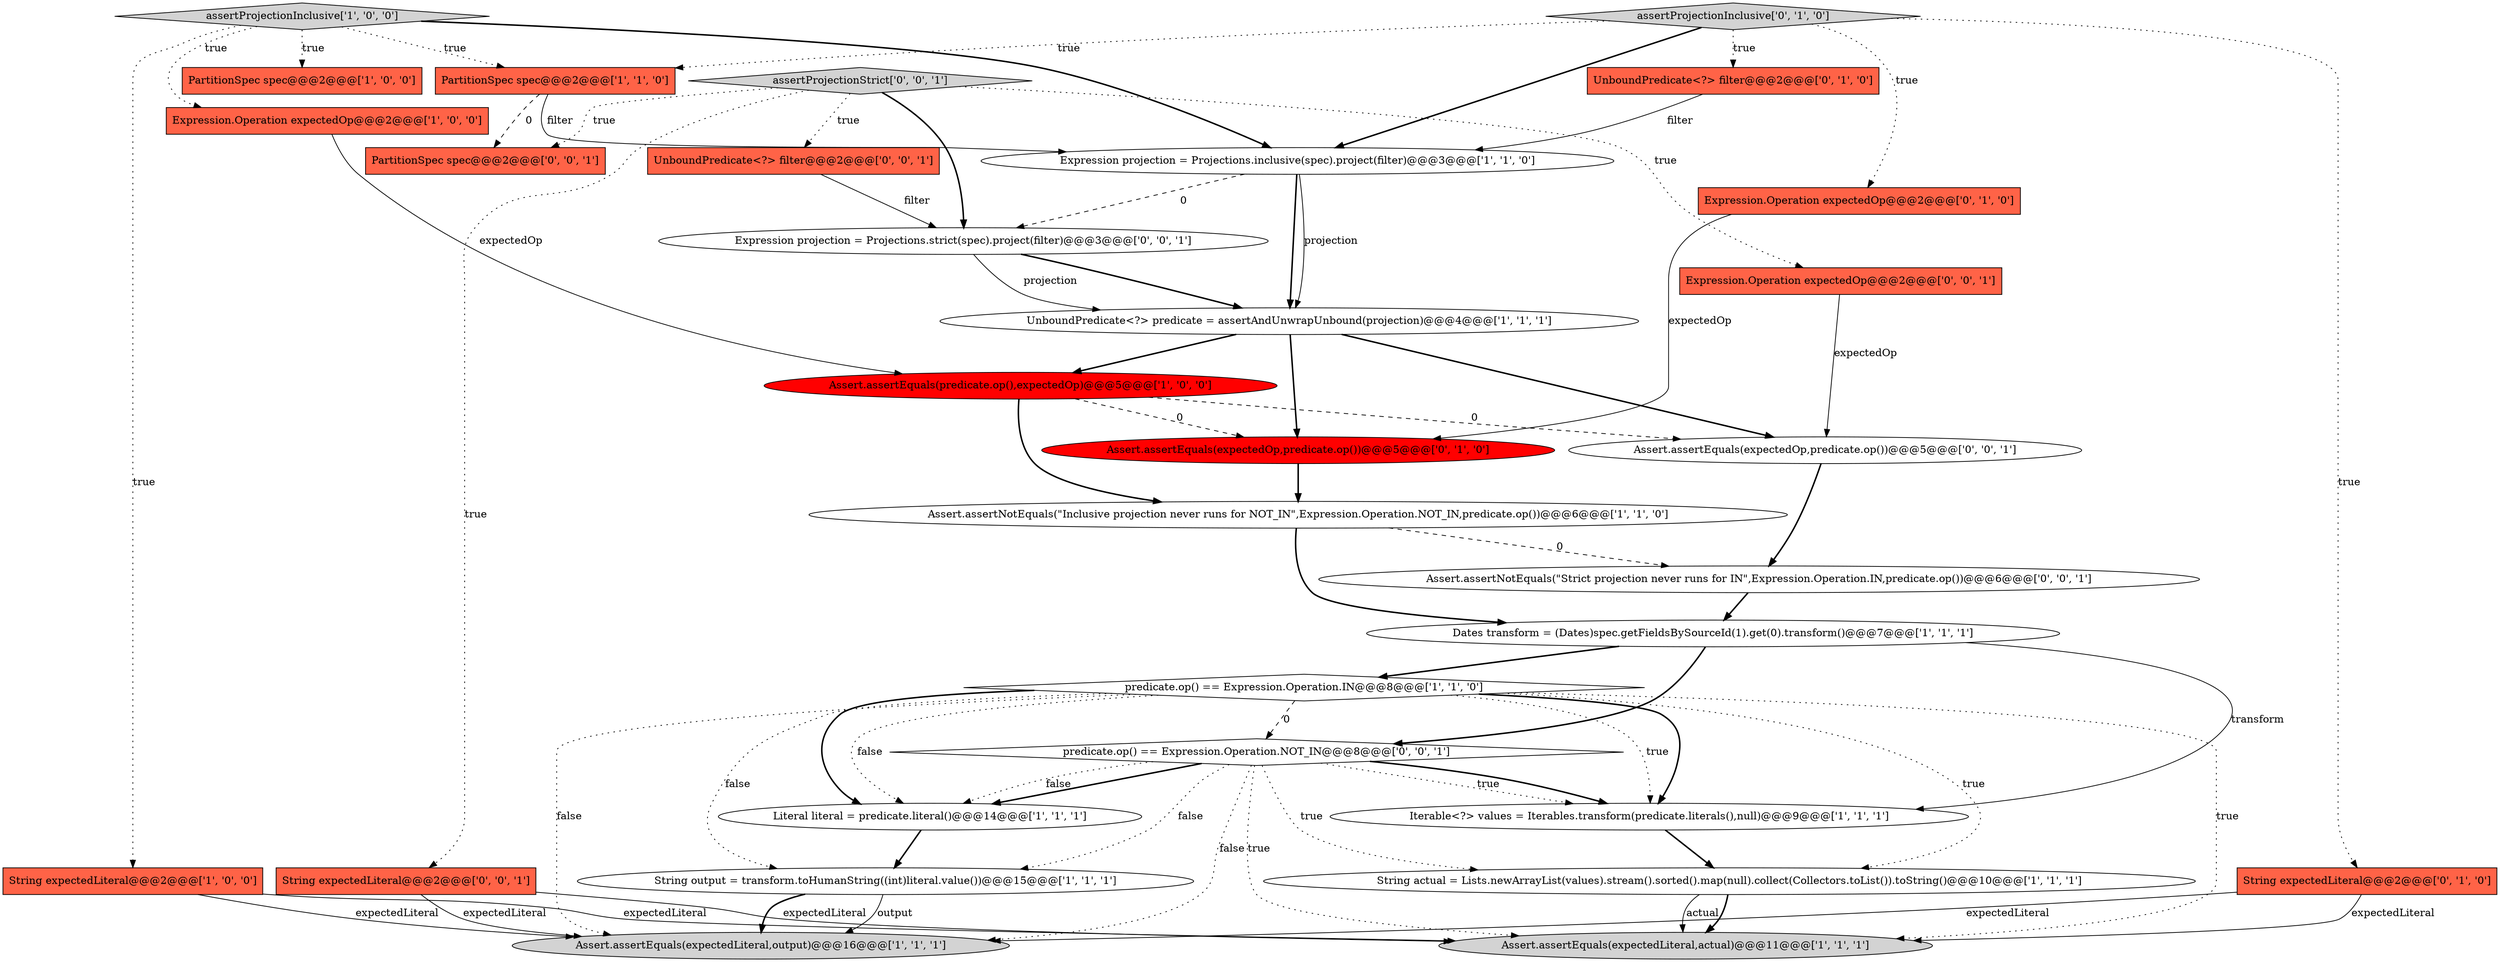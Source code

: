 digraph {
11 [style = filled, label = "Iterable<?> values = Iterables.transform(predicate.literals(),null)@@@9@@@['1', '1', '1']", fillcolor = white, shape = ellipse image = "AAA0AAABBB1BBB"];
18 [style = filled, label = "String expectedLiteral@@@2@@@['0', '1', '0']", fillcolor = tomato, shape = box image = "AAA0AAABBB2BBB"];
30 [style = filled, label = "Assert.assertNotEquals(\"Strict projection never runs for IN\",Expression.Operation.IN,predicate.op())@@@6@@@['0', '0', '1']", fillcolor = white, shape = ellipse image = "AAA0AAABBB3BBB"];
27 [style = filled, label = "predicate.op() == Expression.Operation.NOT_IN@@@8@@@['0', '0', '1']", fillcolor = white, shape = diamond image = "AAA0AAABBB3BBB"];
7 [style = filled, label = "Expression projection = Projections.inclusive(spec).project(filter)@@@3@@@['1', '1', '0']", fillcolor = white, shape = ellipse image = "AAA0AAABBB1BBB"];
17 [style = filled, label = "Assert.assertEquals(expectedOp,predicate.op())@@@5@@@['0', '1', '0']", fillcolor = red, shape = ellipse image = "AAA1AAABBB2BBB"];
15 [style = filled, label = "PartitionSpec spec@@@2@@@['1', '1', '0']", fillcolor = tomato, shape = box image = "AAA0AAABBB1BBB"];
29 [style = filled, label = "Expression projection = Projections.strict(spec).project(filter)@@@3@@@['0', '0', '1']", fillcolor = white, shape = ellipse image = "AAA0AAABBB3BBB"];
3 [style = filled, label = "String actual = Lists.newArrayList(values).stream().sorted().map(null).collect(Collectors.toList()).toString()@@@10@@@['1', '1', '1']", fillcolor = white, shape = ellipse image = "AAA0AAABBB1BBB"];
12 [style = filled, label = "Expression.Operation expectedOp@@@2@@@['1', '0', '0']", fillcolor = tomato, shape = box image = "AAA0AAABBB1BBB"];
23 [style = filled, label = "Assert.assertEquals(expectedOp,predicate.op())@@@5@@@['0', '0', '1']", fillcolor = white, shape = ellipse image = "AAA0AAABBB3BBB"];
25 [style = filled, label = "assertProjectionStrict['0', '0', '1']", fillcolor = lightgray, shape = diamond image = "AAA0AAABBB3BBB"];
10 [style = filled, label = "PartitionSpec spec@@@2@@@['1', '0', '0']", fillcolor = tomato, shape = box image = "AAA0AAABBB1BBB"];
2 [style = filled, label = "Assert.assertEquals(expectedLiteral,output)@@@16@@@['1', '1', '1']", fillcolor = lightgray, shape = ellipse image = "AAA0AAABBB1BBB"];
1 [style = filled, label = "Literal literal = predicate.literal()@@@14@@@['1', '1', '1']", fillcolor = white, shape = ellipse image = "AAA0AAABBB1BBB"];
9 [style = filled, label = "predicate.op() == Expression.Operation.IN@@@8@@@['1', '1', '0']", fillcolor = white, shape = diamond image = "AAA0AAABBB1BBB"];
16 [style = filled, label = "assertProjectionInclusive['1', '0', '0']", fillcolor = lightgray, shape = diamond image = "AAA0AAABBB1BBB"];
26 [style = filled, label = "String expectedLiteral@@@2@@@['0', '0', '1']", fillcolor = tomato, shape = box image = "AAA0AAABBB3BBB"];
0 [style = filled, label = "String expectedLiteral@@@2@@@['1', '0', '0']", fillcolor = tomato, shape = box image = "AAA0AAABBB1BBB"];
19 [style = filled, label = "assertProjectionInclusive['0', '1', '0']", fillcolor = lightgray, shape = diamond image = "AAA0AAABBB2BBB"];
13 [style = filled, label = "Assert.assertEquals(predicate.op(),expectedOp)@@@5@@@['1', '0', '0']", fillcolor = red, shape = ellipse image = "AAA1AAABBB1BBB"];
8 [style = filled, label = "Assert.assertEquals(expectedLiteral,actual)@@@11@@@['1', '1', '1']", fillcolor = lightgray, shape = ellipse image = "AAA0AAABBB1BBB"];
6 [style = filled, label = "String output = transform.toHumanString((int)literal.value())@@@15@@@['1', '1', '1']", fillcolor = white, shape = ellipse image = "AAA0AAABBB1BBB"];
14 [style = filled, label = "Assert.assertNotEquals(\"Inclusive projection never runs for NOT_IN\",Expression.Operation.NOT_IN,predicate.op())@@@6@@@['1', '1', '0']", fillcolor = white, shape = ellipse image = "AAA0AAABBB1BBB"];
24 [style = filled, label = "Expression.Operation expectedOp@@@2@@@['0', '0', '1']", fillcolor = tomato, shape = box image = "AAA0AAABBB3BBB"];
5 [style = filled, label = "Dates transform = (Dates)spec.getFieldsBySourceId(1).get(0).transform()@@@7@@@['1', '1', '1']", fillcolor = white, shape = ellipse image = "AAA0AAABBB1BBB"];
22 [style = filled, label = "UnboundPredicate<?> filter@@@2@@@['0', '0', '1']", fillcolor = tomato, shape = box image = "AAA0AAABBB3BBB"];
4 [style = filled, label = "UnboundPredicate<?> predicate = assertAndUnwrapUnbound(projection)@@@4@@@['1', '1', '1']", fillcolor = white, shape = ellipse image = "AAA0AAABBB1BBB"];
28 [style = filled, label = "PartitionSpec spec@@@2@@@['0', '0', '1']", fillcolor = tomato, shape = box image = "AAA0AAABBB3BBB"];
20 [style = filled, label = "UnboundPredicate<?> filter@@@2@@@['0', '1', '0']", fillcolor = tomato, shape = box image = "AAA0AAABBB2BBB"];
21 [style = filled, label = "Expression.Operation expectedOp@@@2@@@['0', '1', '0']", fillcolor = tomato, shape = box image = "AAA0AAABBB2BBB"];
18->2 [style = solid, label="expectedLiteral"];
26->2 [style = solid, label="expectedLiteral"];
12->13 [style = solid, label="expectedOp"];
29->4 [style = bold, label=""];
27->1 [style = bold, label=""];
16->12 [style = dotted, label="true"];
21->17 [style = solid, label="expectedOp"];
9->11 [style = bold, label=""];
5->9 [style = bold, label=""];
4->17 [style = bold, label=""];
23->30 [style = bold, label=""];
15->28 [style = dashed, label="0"];
7->4 [style = solid, label="projection"];
19->20 [style = dotted, label="true"];
9->11 [style = dotted, label="true"];
4->13 [style = bold, label=""];
14->5 [style = bold, label=""];
0->2 [style = solid, label="expectedLiteral"];
16->7 [style = bold, label=""];
9->2 [style = dotted, label="false"];
16->15 [style = dotted, label="true"];
19->18 [style = dotted, label="true"];
13->17 [style = dashed, label="0"];
9->27 [style = dashed, label="0"];
25->24 [style = dotted, label="true"];
25->28 [style = dotted, label="true"];
6->2 [style = solid, label="output"];
19->21 [style = dotted, label="true"];
7->4 [style = bold, label=""];
25->29 [style = bold, label=""];
27->8 [style = dotted, label="true"];
19->15 [style = dotted, label="true"];
13->23 [style = dashed, label="0"];
16->10 [style = dotted, label="true"];
27->11 [style = dotted, label="true"];
27->3 [style = dotted, label="true"];
29->4 [style = solid, label="projection"];
6->2 [style = bold, label=""];
9->8 [style = dotted, label="true"];
27->1 [style = dotted, label="false"];
1->6 [style = bold, label=""];
16->0 [style = dotted, label="true"];
27->11 [style = bold, label=""];
0->8 [style = solid, label="expectedLiteral"];
11->3 [style = bold, label=""];
17->14 [style = bold, label=""];
30->5 [style = bold, label=""];
27->6 [style = dotted, label="false"];
3->8 [style = solid, label="actual"];
3->8 [style = bold, label=""];
9->6 [style = dotted, label="false"];
22->29 [style = solid, label="filter"];
14->30 [style = dashed, label="0"];
25->22 [style = dotted, label="true"];
20->7 [style = solid, label="filter"];
7->29 [style = dashed, label="0"];
5->11 [style = solid, label="transform"];
5->27 [style = bold, label=""];
27->2 [style = dotted, label="false"];
15->7 [style = solid, label="filter"];
9->1 [style = bold, label=""];
26->8 [style = solid, label="expectedLiteral"];
13->14 [style = bold, label=""];
19->7 [style = bold, label=""];
25->26 [style = dotted, label="true"];
9->3 [style = dotted, label="true"];
4->23 [style = bold, label=""];
18->8 [style = solid, label="expectedLiteral"];
24->23 [style = solid, label="expectedOp"];
9->1 [style = dotted, label="false"];
}
